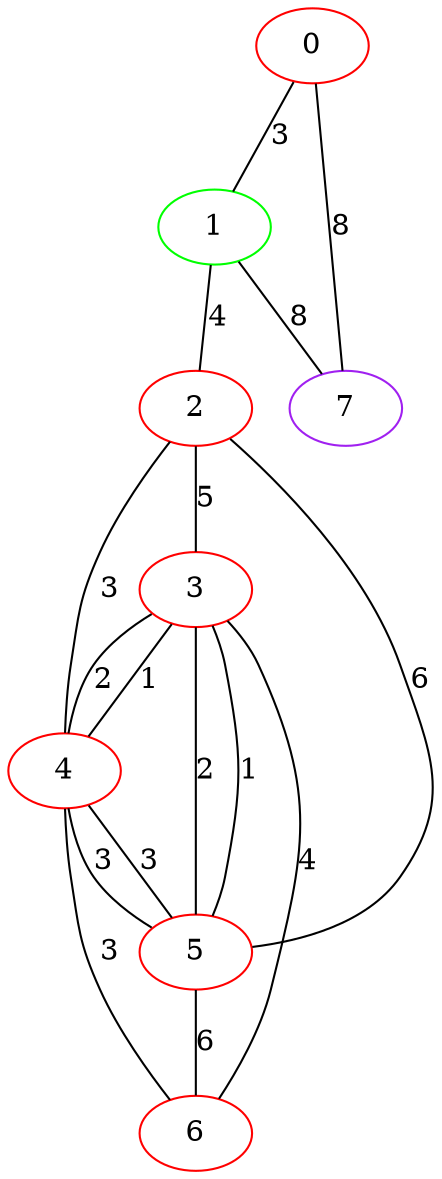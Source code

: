 graph "" {
0 [color=red, weight=1];
1 [color=green, weight=2];
2 [color=red, weight=1];
3 [color=red, weight=1];
4 [color=red, weight=1];
5 [color=red, weight=1];
6 [color=red, weight=1];
7 [color=purple, weight=4];
0 -- 1  [key=0, label=3];
0 -- 7  [key=0, label=8];
1 -- 2  [key=0, label=4];
1 -- 7  [key=0, label=8];
2 -- 3  [key=0, label=5];
2 -- 4  [key=0, label=3];
2 -- 5  [key=0, label=6];
3 -- 4  [key=0, label=1];
3 -- 4  [key=1, label=2];
3 -- 5  [key=0, label=2];
3 -- 5  [key=1, label=1];
3 -- 6  [key=0, label=4];
4 -- 5  [key=0, label=3];
4 -- 5  [key=1, label=3];
4 -- 6  [key=0, label=3];
5 -- 6  [key=0, label=6];
}
